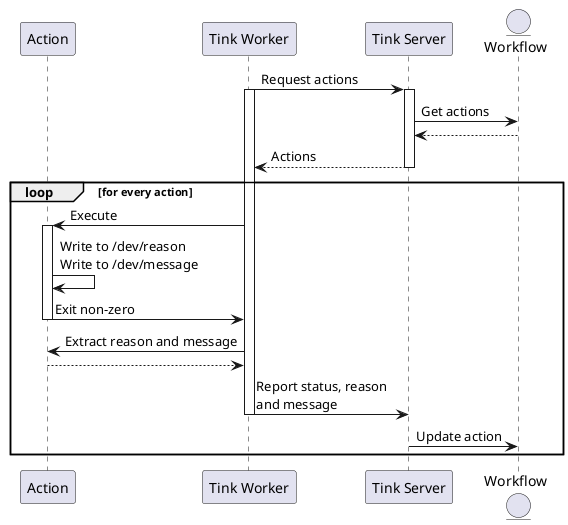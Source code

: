 @startuml reason_propagation

participant Action as action
participant "Tink Worker" as worker
participant "Tink Server" as server
entity "Workflow" as workflow


worker -> server ++ : Request actions
activate worker
server -> workflow : Get actions
server <-- workflow
worker <-- server -- : Actions
loop for every action
worker -> action ++ : Execute
action -> action : Write to /dev/reason\nWrite to /dev/message
worker <- action -- : Exit non-zero
worker -> action : Extract reason and message
worker <-- action --
worker -> server -- : Report status, reason\nand message
server -> workflow : Update action
end

@enduml